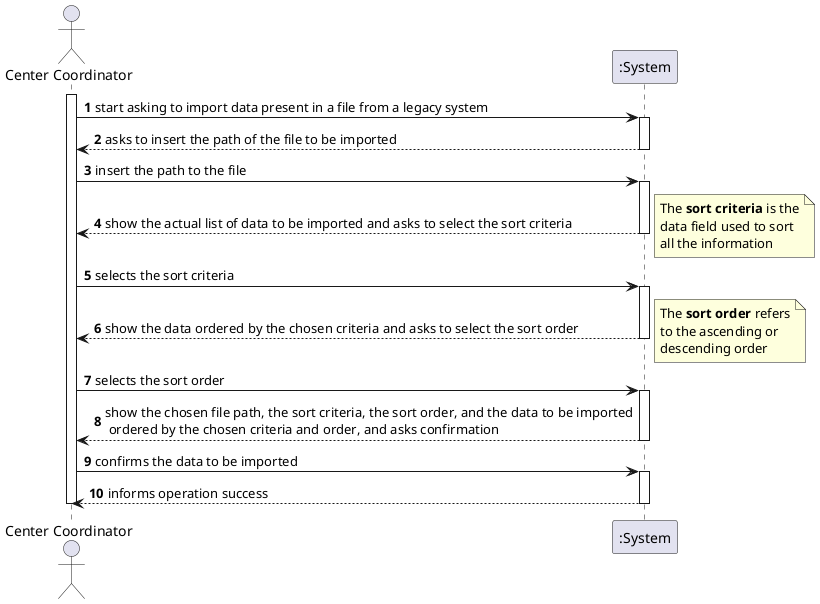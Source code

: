@startuml
autonumber
actor "Center Coordinator" as cc
participant ":System" as sys

activate cc
    cc -> sys : start asking to import data present in a file from a legacy system

    activate sys
        sys --> cc : asks to insert the path of the file to be imported
    deactivate sys

    cc -> sys : insert the path to the file

    activate sys
        sys --> cc : show the actual list of data to be imported and asks to select the sort criteria

        note right
        The **sort criteria** is the
        data field used to sort
        all the information
        end note
    deactivate sys

    cc -> sys : selects the sort criteria

    activate sys
        sys --> cc : show the data ordered by the chosen criteria and asks to select the sort order
        note right
        The **sort order** refers
        to the ascending or
        descending order
        end note
    deactivate sys

    cc -> sys : selects the sort order

    activate sys
        sys --> cc : show the chosen file path, the sort criteria, the sort order, and the data to be imported\n ordered by the chosen criteria and order, and asks confirmation
    deactivate sys

    cc -> sys : confirms the data to be imported
    activate sys
        sys --> cc : informs operation success
    deactivate sys

deactivate cc

@enduml